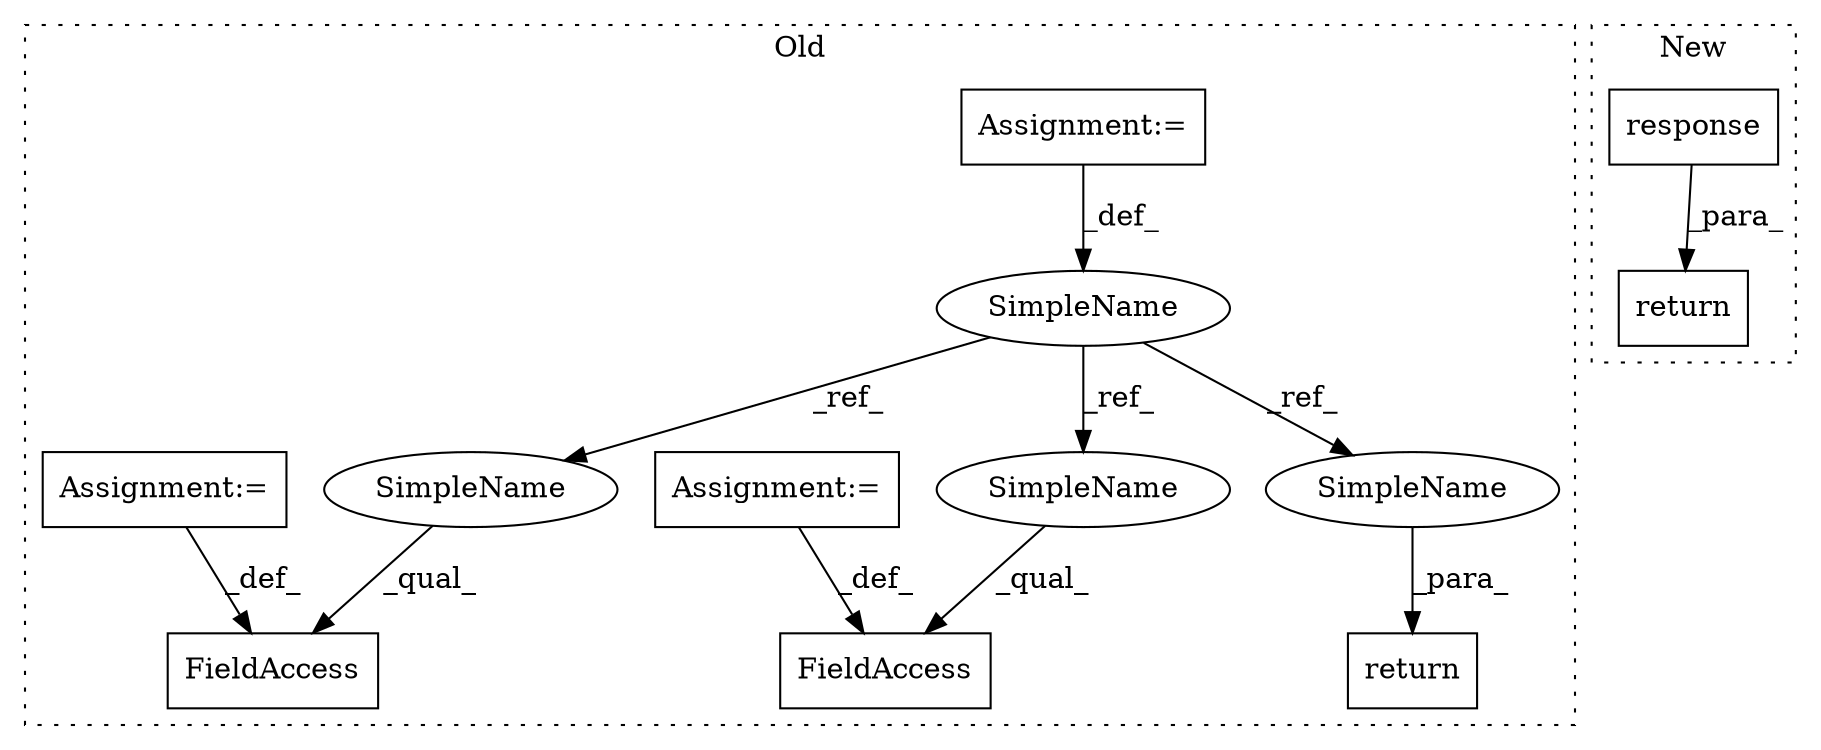 digraph G {
subgraph cluster0 {
1 [label="return" a="41" s="2670" l="7" shape="box"];
3 [label="SimpleName" a="42" s="1913" l="8" shape="ellipse"];
4 [label="FieldAccess" a="22" s="2638" l="17" shape="box"];
5 [label="FieldAccess" a="22" s="1927" l="21" shape="box"];
6 [label="Assignment:=" a="7" s="1913" l="8" shape="box"];
7 [label="Assignment:=" a="7" s="1948" l="1" shape="box"];
8 [label="Assignment:=" a="7" s="2655" l="1" shape="box"];
10 [label="SimpleName" a="42" s="2638" l="8" shape="ellipse"];
11 [label="SimpleName" a="42" s="2677" l="8" shape="ellipse"];
12 [label="SimpleName" a="42" s="1927" l="8" shape="ellipse"];
label = "Old";
style="dotted";
}
subgraph cluster1 {
2 [label="response" a="32" s="2547,2617" l="9,1" shape="box"];
9 [label="return" a="41" s="2540" l="7" shape="box"];
label = "New";
style="dotted";
}
2 -> 9 [label="_para_"];
3 -> 10 [label="_ref_"];
3 -> 11 [label="_ref_"];
3 -> 12 [label="_ref_"];
6 -> 3 [label="_def_"];
7 -> 5 [label="_def_"];
8 -> 4 [label="_def_"];
10 -> 4 [label="_qual_"];
11 -> 1 [label="_para_"];
12 -> 5 [label="_qual_"];
}